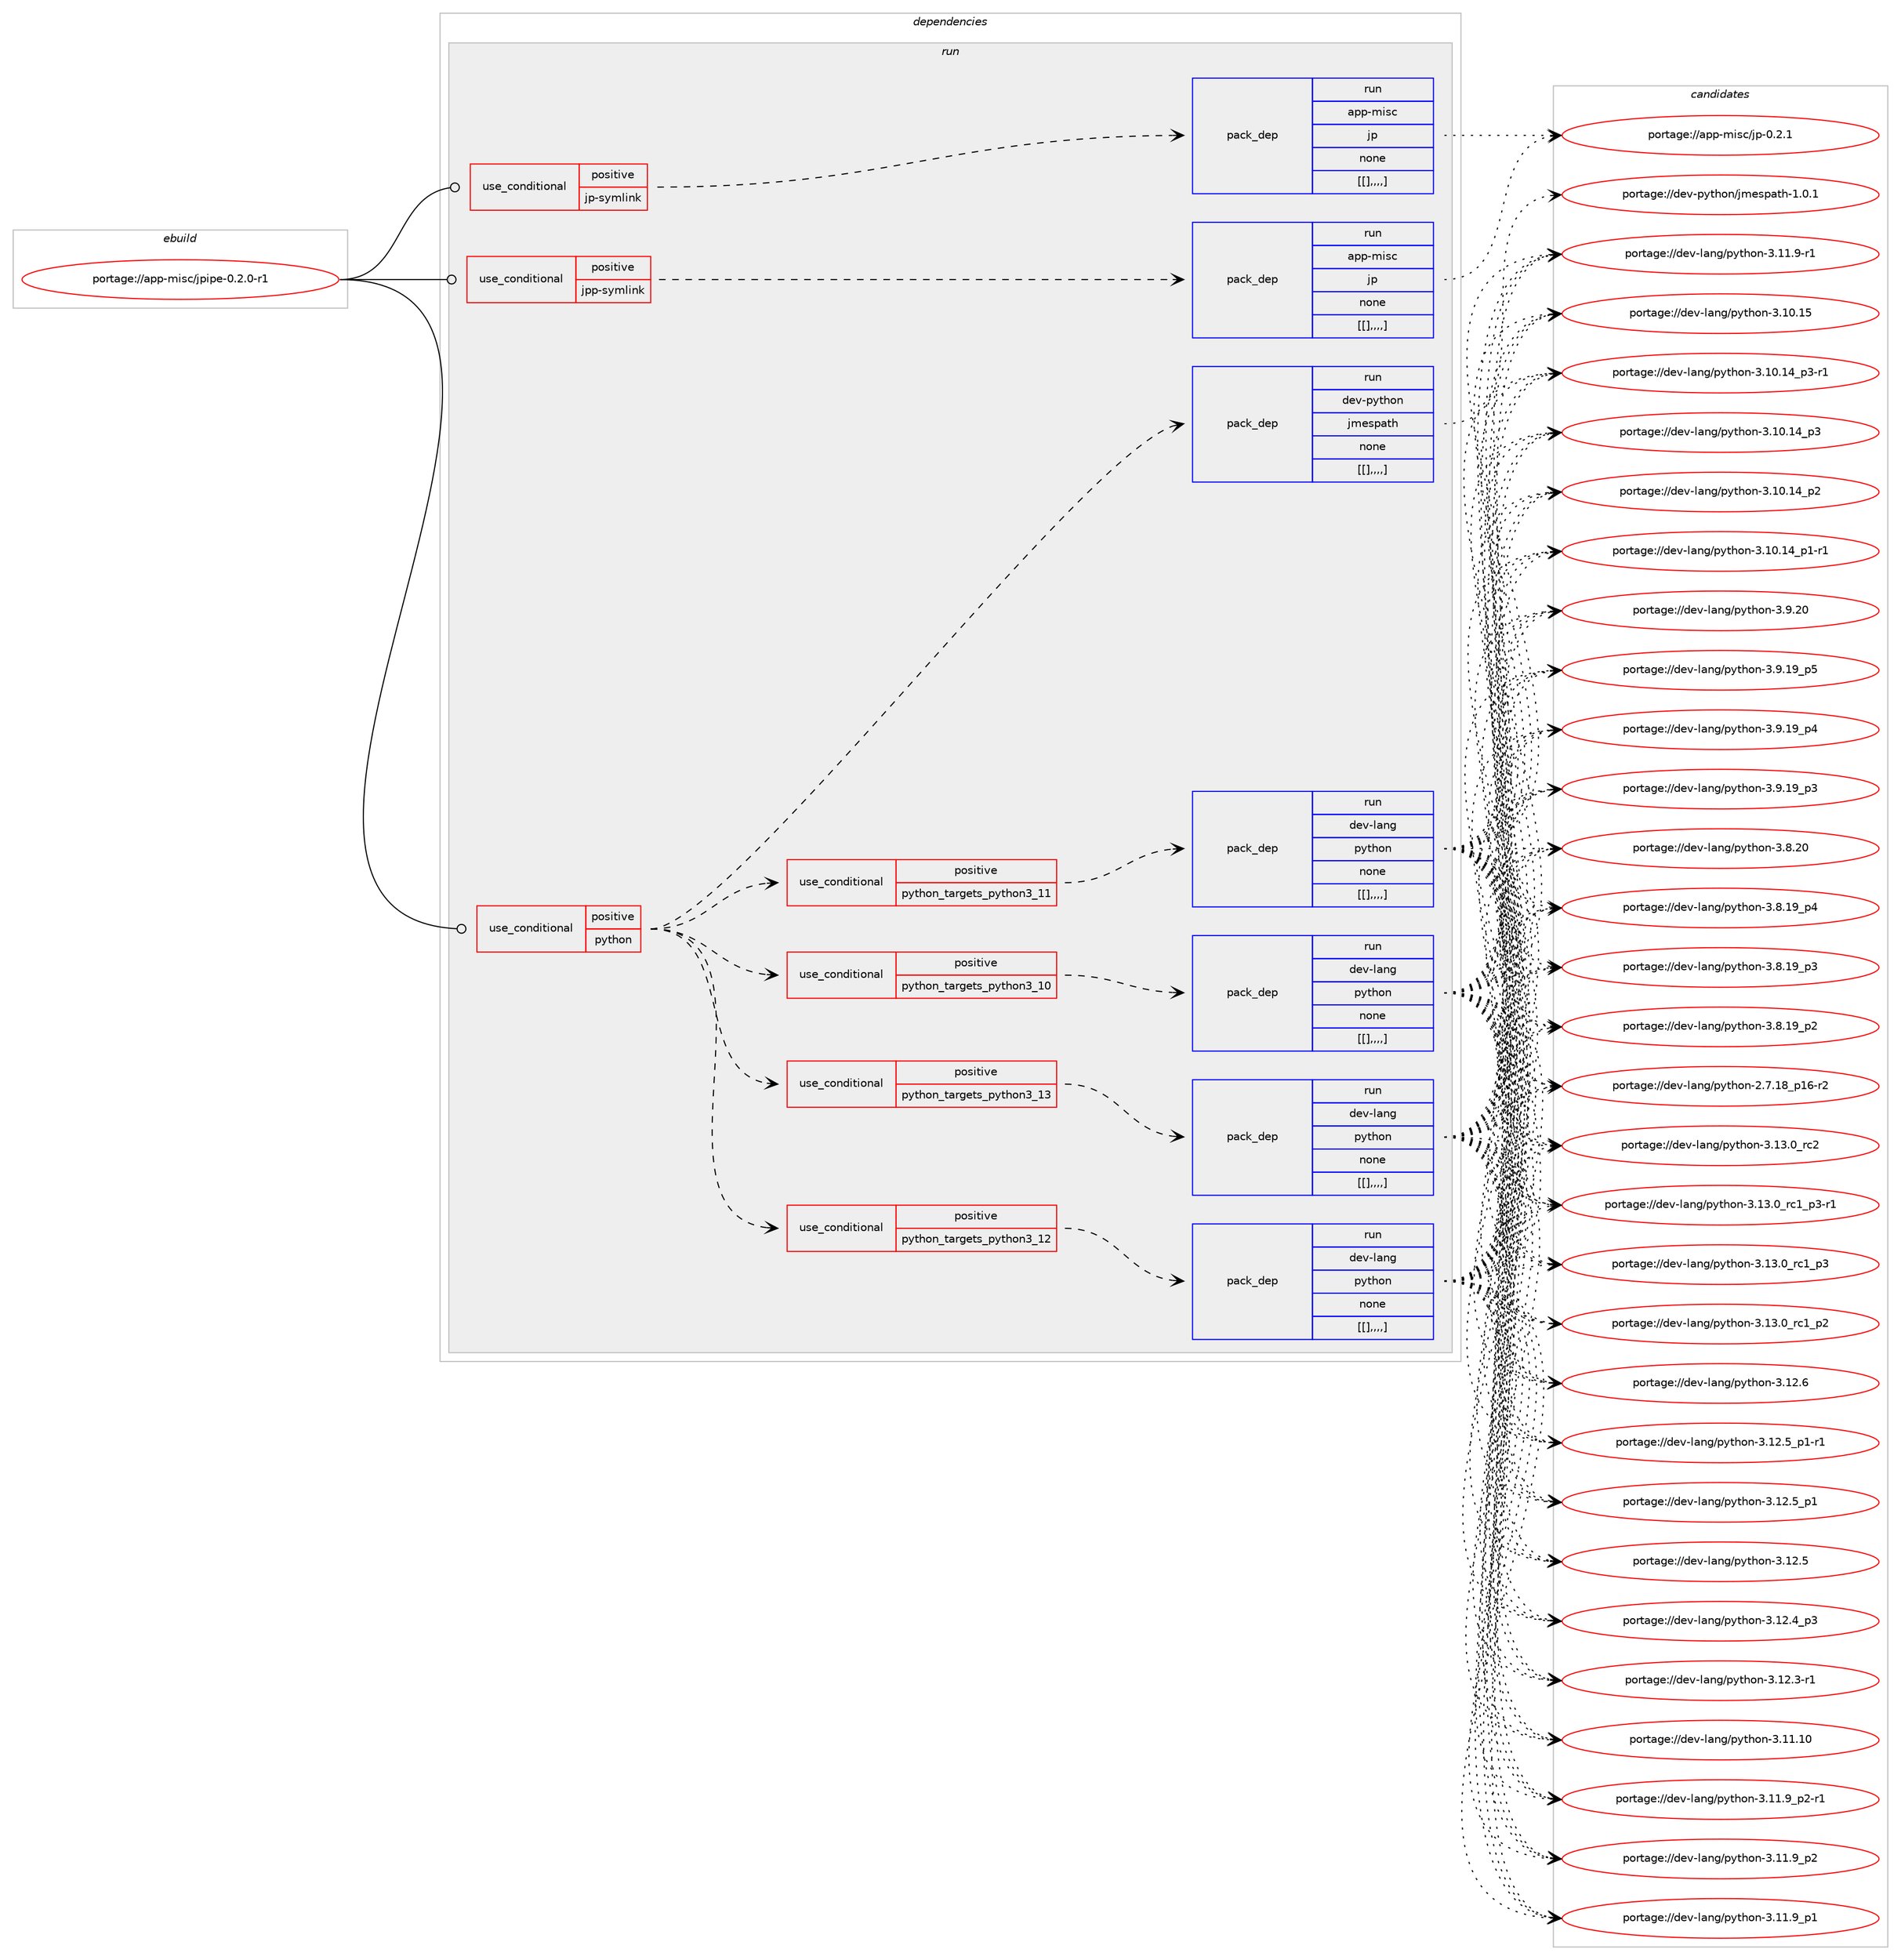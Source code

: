 digraph prolog {

# *************
# Graph options
# *************

newrank=true;
concentrate=true;
compound=true;
graph [rankdir=LR,fontname=Helvetica,fontsize=10,ranksep=1.5];#, ranksep=2.5, nodesep=0.2];
edge  [arrowhead=vee];
node  [fontname=Helvetica,fontsize=10];

# **********
# The ebuild
# **********

subgraph cluster_leftcol {
color=gray;
label=<<i>ebuild</i>>;
id [label="portage://app-misc/jpipe-0.2.0-r1", color=red, width=4, href="../app-misc/jpipe-0.2.0-r1.svg"];
}

# ****************
# The dependencies
# ****************

subgraph cluster_midcol {
color=gray;
label=<<i>dependencies</i>>;
subgraph cluster_compile {
fillcolor="#eeeeee";
style=filled;
label=<<i>compile</i>>;
}
subgraph cluster_compileandrun {
fillcolor="#eeeeee";
style=filled;
label=<<i>compile and run</i>>;
}
subgraph cluster_run {
fillcolor="#eeeeee";
style=filled;
label=<<i>run</i>>;
subgraph cond12261 {
dependency42172 [label=<<TABLE BORDER="0" CELLBORDER="1" CELLSPACING="0" CELLPADDING="4"><TR><TD ROWSPAN="3" CELLPADDING="10">use_conditional</TD></TR><TR><TD>positive</TD></TR><TR><TD>jp-symlink</TD></TR></TABLE>>, shape=none, color=red];
subgraph pack29515 {
dependency42173 [label=<<TABLE BORDER="0" CELLBORDER="1" CELLSPACING="0" CELLPADDING="4" WIDTH="220"><TR><TD ROWSPAN="6" CELLPADDING="30">pack_dep</TD></TR><TR><TD WIDTH="110">run</TD></TR><TR><TD>app-misc</TD></TR><TR><TD>jp</TD></TR><TR><TD>none</TD></TR><TR><TD>[[],,,,]</TD></TR></TABLE>>, shape=none, color=blue];
}
dependency42172:e -> dependency42173:w [weight=20,style="dashed",arrowhead="vee"];
}
id:e -> dependency42172:w [weight=20,style="solid",arrowhead="odot"];
subgraph cond12262 {
dependency42174 [label=<<TABLE BORDER="0" CELLBORDER="1" CELLSPACING="0" CELLPADDING="4"><TR><TD ROWSPAN="3" CELLPADDING="10">use_conditional</TD></TR><TR><TD>positive</TD></TR><TR><TD>jpp-symlink</TD></TR></TABLE>>, shape=none, color=red];
subgraph pack29516 {
dependency42175 [label=<<TABLE BORDER="0" CELLBORDER="1" CELLSPACING="0" CELLPADDING="4" WIDTH="220"><TR><TD ROWSPAN="6" CELLPADDING="30">pack_dep</TD></TR><TR><TD WIDTH="110">run</TD></TR><TR><TD>app-misc</TD></TR><TR><TD>jp</TD></TR><TR><TD>none</TD></TR><TR><TD>[[],,,,]</TD></TR></TABLE>>, shape=none, color=blue];
}
dependency42174:e -> dependency42175:w [weight=20,style="dashed",arrowhead="vee"];
}
id:e -> dependency42174:w [weight=20,style="solid",arrowhead="odot"];
subgraph cond12263 {
dependency42176 [label=<<TABLE BORDER="0" CELLBORDER="1" CELLSPACING="0" CELLPADDING="4"><TR><TD ROWSPAN="3" CELLPADDING="10">use_conditional</TD></TR><TR><TD>positive</TD></TR><TR><TD>python</TD></TR></TABLE>>, shape=none, color=red];
subgraph cond12264 {
dependency42177 [label=<<TABLE BORDER="0" CELLBORDER="1" CELLSPACING="0" CELLPADDING="4"><TR><TD ROWSPAN="3" CELLPADDING="10">use_conditional</TD></TR><TR><TD>positive</TD></TR><TR><TD>python_targets_python3_10</TD></TR></TABLE>>, shape=none, color=red];
subgraph pack29517 {
dependency42178 [label=<<TABLE BORDER="0" CELLBORDER="1" CELLSPACING="0" CELLPADDING="4" WIDTH="220"><TR><TD ROWSPAN="6" CELLPADDING="30">pack_dep</TD></TR><TR><TD WIDTH="110">run</TD></TR><TR><TD>dev-lang</TD></TR><TR><TD>python</TD></TR><TR><TD>none</TD></TR><TR><TD>[[],,,,]</TD></TR></TABLE>>, shape=none, color=blue];
}
dependency42177:e -> dependency42178:w [weight=20,style="dashed",arrowhead="vee"];
}
dependency42176:e -> dependency42177:w [weight=20,style="dashed",arrowhead="vee"];
subgraph cond12265 {
dependency42179 [label=<<TABLE BORDER="0" CELLBORDER="1" CELLSPACING="0" CELLPADDING="4"><TR><TD ROWSPAN="3" CELLPADDING="10">use_conditional</TD></TR><TR><TD>positive</TD></TR><TR><TD>python_targets_python3_11</TD></TR></TABLE>>, shape=none, color=red];
subgraph pack29518 {
dependency42180 [label=<<TABLE BORDER="0" CELLBORDER="1" CELLSPACING="0" CELLPADDING="4" WIDTH="220"><TR><TD ROWSPAN="6" CELLPADDING="30">pack_dep</TD></TR><TR><TD WIDTH="110">run</TD></TR><TR><TD>dev-lang</TD></TR><TR><TD>python</TD></TR><TR><TD>none</TD></TR><TR><TD>[[],,,,]</TD></TR></TABLE>>, shape=none, color=blue];
}
dependency42179:e -> dependency42180:w [weight=20,style="dashed",arrowhead="vee"];
}
dependency42176:e -> dependency42179:w [weight=20,style="dashed",arrowhead="vee"];
subgraph cond12266 {
dependency42181 [label=<<TABLE BORDER="0" CELLBORDER="1" CELLSPACING="0" CELLPADDING="4"><TR><TD ROWSPAN="3" CELLPADDING="10">use_conditional</TD></TR><TR><TD>positive</TD></TR><TR><TD>python_targets_python3_12</TD></TR></TABLE>>, shape=none, color=red];
subgraph pack29519 {
dependency42182 [label=<<TABLE BORDER="0" CELLBORDER="1" CELLSPACING="0" CELLPADDING="4" WIDTH="220"><TR><TD ROWSPAN="6" CELLPADDING="30">pack_dep</TD></TR><TR><TD WIDTH="110">run</TD></TR><TR><TD>dev-lang</TD></TR><TR><TD>python</TD></TR><TR><TD>none</TD></TR><TR><TD>[[],,,,]</TD></TR></TABLE>>, shape=none, color=blue];
}
dependency42181:e -> dependency42182:w [weight=20,style="dashed",arrowhead="vee"];
}
dependency42176:e -> dependency42181:w [weight=20,style="dashed",arrowhead="vee"];
subgraph cond12267 {
dependency42183 [label=<<TABLE BORDER="0" CELLBORDER="1" CELLSPACING="0" CELLPADDING="4"><TR><TD ROWSPAN="3" CELLPADDING="10">use_conditional</TD></TR><TR><TD>positive</TD></TR><TR><TD>python_targets_python3_13</TD></TR></TABLE>>, shape=none, color=red];
subgraph pack29520 {
dependency42184 [label=<<TABLE BORDER="0" CELLBORDER="1" CELLSPACING="0" CELLPADDING="4" WIDTH="220"><TR><TD ROWSPAN="6" CELLPADDING="30">pack_dep</TD></TR><TR><TD WIDTH="110">run</TD></TR><TR><TD>dev-lang</TD></TR><TR><TD>python</TD></TR><TR><TD>none</TD></TR><TR><TD>[[],,,,]</TD></TR></TABLE>>, shape=none, color=blue];
}
dependency42183:e -> dependency42184:w [weight=20,style="dashed",arrowhead="vee"];
}
dependency42176:e -> dependency42183:w [weight=20,style="dashed",arrowhead="vee"];
subgraph pack29521 {
dependency42185 [label=<<TABLE BORDER="0" CELLBORDER="1" CELLSPACING="0" CELLPADDING="4" WIDTH="220"><TR><TD ROWSPAN="6" CELLPADDING="30">pack_dep</TD></TR><TR><TD WIDTH="110">run</TD></TR><TR><TD>dev-python</TD></TR><TR><TD>jmespath</TD></TR><TR><TD>none</TD></TR><TR><TD>[[],,,,]</TD></TR></TABLE>>, shape=none, color=blue];
}
dependency42176:e -> dependency42185:w [weight=20,style="dashed",arrowhead="vee"];
}
id:e -> dependency42176:w [weight=20,style="solid",arrowhead="odot"];
}
}

# **************
# The candidates
# **************

subgraph cluster_choices {
rank=same;
color=gray;
label=<<i>candidates</i>>;

subgraph choice29515 {
color=black;
nodesep=1;
choice97112112451091051159947106112454846504649 [label="portage://app-misc/jp-0.2.1", color=red, width=4,href="../app-misc/jp-0.2.1.svg"];
dependency42173:e -> choice97112112451091051159947106112454846504649:w [style=dotted,weight="100"];
}
subgraph choice29516 {
color=black;
nodesep=1;
choice97112112451091051159947106112454846504649 [label="portage://app-misc/jp-0.2.1", color=red, width=4,href="../app-misc/jp-0.2.1.svg"];
dependency42175:e -> choice97112112451091051159947106112454846504649:w [style=dotted,weight="100"];
}
subgraph choice29517 {
color=black;
nodesep=1;
choice10010111845108971101034711212111610411111045514649514648951149950 [label="portage://dev-lang/python-3.13.0_rc2", color=red, width=4,href="../dev-lang/python-3.13.0_rc2.svg"];
choice1001011184510897110103471121211161041111104551464951464895114994995112514511449 [label="portage://dev-lang/python-3.13.0_rc1_p3-r1", color=red, width=4,href="../dev-lang/python-3.13.0_rc1_p3-r1.svg"];
choice100101118451089711010347112121116104111110455146495146489511499499511251 [label="portage://dev-lang/python-3.13.0_rc1_p3", color=red, width=4,href="../dev-lang/python-3.13.0_rc1_p3.svg"];
choice100101118451089711010347112121116104111110455146495146489511499499511250 [label="portage://dev-lang/python-3.13.0_rc1_p2", color=red, width=4,href="../dev-lang/python-3.13.0_rc1_p2.svg"];
choice10010111845108971101034711212111610411111045514649504654 [label="portage://dev-lang/python-3.12.6", color=red, width=4,href="../dev-lang/python-3.12.6.svg"];
choice1001011184510897110103471121211161041111104551464950465395112494511449 [label="portage://dev-lang/python-3.12.5_p1-r1", color=red, width=4,href="../dev-lang/python-3.12.5_p1-r1.svg"];
choice100101118451089711010347112121116104111110455146495046539511249 [label="portage://dev-lang/python-3.12.5_p1", color=red, width=4,href="../dev-lang/python-3.12.5_p1.svg"];
choice10010111845108971101034711212111610411111045514649504653 [label="portage://dev-lang/python-3.12.5", color=red, width=4,href="../dev-lang/python-3.12.5.svg"];
choice100101118451089711010347112121116104111110455146495046529511251 [label="portage://dev-lang/python-3.12.4_p3", color=red, width=4,href="../dev-lang/python-3.12.4_p3.svg"];
choice100101118451089711010347112121116104111110455146495046514511449 [label="portage://dev-lang/python-3.12.3-r1", color=red, width=4,href="../dev-lang/python-3.12.3-r1.svg"];
choice1001011184510897110103471121211161041111104551464949464948 [label="portage://dev-lang/python-3.11.10", color=red, width=4,href="../dev-lang/python-3.11.10.svg"];
choice1001011184510897110103471121211161041111104551464949465795112504511449 [label="portage://dev-lang/python-3.11.9_p2-r1", color=red, width=4,href="../dev-lang/python-3.11.9_p2-r1.svg"];
choice100101118451089711010347112121116104111110455146494946579511250 [label="portage://dev-lang/python-3.11.9_p2", color=red, width=4,href="../dev-lang/python-3.11.9_p2.svg"];
choice100101118451089711010347112121116104111110455146494946579511249 [label="portage://dev-lang/python-3.11.9_p1", color=red, width=4,href="../dev-lang/python-3.11.9_p1.svg"];
choice100101118451089711010347112121116104111110455146494946574511449 [label="portage://dev-lang/python-3.11.9-r1", color=red, width=4,href="../dev-lang/python-3.11.9-r1.svg"];
choice1001011184510897110103471121211161041111104551464948464953 [label="portage://dev-lang/python-3.10.15", color=red, width=4,href="../dev-lang/python-3.10.15.svg"];
choice100101118451089711010347112121116104111110455146494846495295112514511449 [label="portage://dev-lang/python-3.10.14_p3-r1", color=red, width=4,href="../dev-lang/python-3.10.14_p3-r1.svg"];
choice10010111845108971101034711212111610411111045514649484649529511251 [label="portage://dev-lang/python-3.10.14_p3", color=red, width=4,href="../dev-lang/python-3.10.14_p3.svg"];
choice10010111845108971101034711212111610411111045514649484649529511250 [label="portage://dev-lang/python-3.10.14_p2", color=red, width=4,href="../dev-lang/python-3.10.14_p2.svg"];
choice100101118451089711010347112121116104111110455146494846495295112494511449 [label="portage://dev-lang/python-3.10.14_p1-r1", color=red, width=4,href="../dev-lang/python-3.10.14_p1-r1.svg"];
choice10010111845108971101034711212111610411111045514657465048 [label="portage://dev-lang/python-3.9.20", color=red, width=4,href="../dev-lang/python-3.9.20.svg"];
choice100101118451089711010347112121116104111110455146574649579511253 [label="portage://dev-lang/python-3.9.19_p5", color=red, width=4,href="../dev-lang/python-3.9.19_p5.svg"];
choice100101118451089711010347112121116104111110455146574649579511252 [label="portage://dev-lang/python-3.9.19_p4", color=red, width=4,href="../dev-lang/python-3.9.19_p4.svg"];
choice100101118451089711010347112121116104111110455146574649579511251 [label="portage://dev-lang/python-3.9.19_p3", color=red, width=4,href="../dev-lang/python-3.9.19_p3.svg"];
choice10010111845108971101034711212111610411111045514656465048 [label="portage://dev-lang/python-3.8.20", color=red, width=4,href="../dev-lang/python-3.8.20.svg"];
choice100101118451089711010347112121116104111110455146564649579511252 [label="portage://dev-lang/python-3.8.19_p4", color=red, width=4,href="../dev-lang/python-3.8.19_p4.svg"];
choice100101118451089711010347112121116104111110455146564649579511251 [label="portage://dev-lang/python-3.8.19_p3", color=red, width=4,href="../dev-lang/python-3.8.19_p3.svg"];
choice100101118451089711010347112121116104111110455146564649579511250 [label="portage://dev-lang/python-3.8.19_p2", color=red, width=4,href="../dev-lang/python-3.8.19_p2.svg"];
choice100101118451089711010347112121116104111110455046554649569511249544511450 [label="portage://dev-lang/python-2.7.18_p16-r2", color=red, width=4,href="../dev-lang/python-2.7.18_p16-r2.svg"];
dependency42178:e -> choice10010111845108971101034711212111610411111045514649514648951149950:w [style=dotted,weight="100"];
dependency42178:e -> choice1001011184510897110103471121211161041111104551464951464895114994995112514511449:w [style=dotted,weight="100"];
dependency42178:e -> choice100101118451089711010347112121116104111110455146495146489511499499511251:w [style=dotted,weight="100"];
dependency42178:e -> choice100101118451089711010347112121116104111110455146495146489511499499511250:w [style=dotted,weight="100"];
dependency42178:e -> choice10010111845108971101034711212111610411111045514649504654:w [style=dotted,weight="100"];
dependency42178:e -> choice1001011184510897110103471121211161041111104551464950465395112494511449:w [style=dotted,weight="100"];
dependency42178:e -> choice100101118451089711010347112121116104111110455146495046539511249:w [style=dotted,weight="100"];
dependency42178:e -> choice10010111845108971101034711212111610411111045514649504653:w [style=dotted,weight="100"];
dependency42178:e -> choice100101118451089711010347112121116104111110455146495046529511251:w [style=dotted,weight="100"];
dependency42178:e -> choice100101118451089711010347112121116104111110455146495046514511449:w [style=dotted,weight="100"];
dependency42178:e -> choice1001011184510897110103471121211161041111104551464949464948:w [style=dotted,weight="100"];
dependency42178:e -> choice1001011184510897110103471121211161041111104551464949465795112504511449:w [style=dotted,weight="100"];
dependency42178:e -> choice100101118451089711010347112121116104111110455146494946579511250:w [style=dotted,weight="100"];
dependency42178:e -> choice100101118451089711010347112121116104111110455146494946579511249:w [style=dotted,weight="100"];
dependency42178:e -> choice100101118451089711010347112121116104111110455146494946574511449:w [style=dotted,weight="100"];
dependency42178:e -> choice1001011184510897110103471121211161041111104551464948464953:w [style=dotted,weight="100"];
dependency42178:e -> choice100101118451089711010347112121116104111110455146494846495295112514511449:w [style=dotted,weight="100"];
dependency42178:e -> choice10010111845108971101034711212111610411111045514649484649529511251:w [style=dotted,weight="100"];
dependency42178:e -> choice10010111845108971101034711212111610411111045514649484649529511250:w [style=dotted,weight="100"];
dependency42178:e -> choice100101118451089711010347112121116104111110455146494846495295112494511449:w [style=dotted,weight="100"];
dependency42178:e -> choice10010111845108971101034711212111610411111045514657465048:w [style=dotted,weight="100"];
dependency42178:e -> choice100101118451089711010347112121116104111110455146574649579511253:w [style=dotted,weight="100"];
dependency42178:e -> choice100101118451089711010347112121116104111110455146574649579511252:w [style=dotted,weight="100"];
dependency42178:e -> choice100101118451089711010347112121116104111110455146574649579511251:w [style=dotted,weight="100"];
dependency42178:e -> choice10010111845108971101034711212111610411111045514656465048:w [style=dotted,weight="100"];
dependency42178:e -> choice100101118451089711010347112121116104111110455146564649579511252:w [style=dotted,weight="100"];
dependency42178:e -> choice100101118451089711010347112121116104111110455146564649579511251:w [style=dotted,weight="100"];
dependency42178:e -> choice100101118451089711010347112121116104111110455146564649579511250:w [style=dotted,weight="100"];
dependency42178:e -> choice100101118451089711010347112121116104111110455046554649569511249544511450:w [style=dotted,weight="100"];
}
subgraph choice29518 {
color=black;
nodesep=1;
choice10010111845108971101034711212111610411111045514649514648951149950 [label="portage://dev-lang/python-3.13.0_rc2", color=red, width=4,href="../dev-lang/python-3.13.0_rc2.svg"];
choice1001011184510897110103471121211161041111104551464951464895114994995112514511449 [label="portage://dev-lang/python-3.13.0_rc1_p3-r1", color=red, width=4,href="../dev-lang/python-3.13.0_rc1_p3-r1.svg"];
choice100101118451089711010347112121116104111110455146495146489511499499511251 [label="portage://dev-lang/python-3.13.0_rc1_p3", color=red, width=4,href="../dev-lang/python-3.13.0_rc1_p3.svg"];
choice100101118451089711010347112121116104111110455146495146489511499499511250 [label="portage://dev-lang/python-3.13.0_rc1_p2", color=red, width=4,href="../dev-lang/python-3.13.0_rc1_p2.svg"];
choice10010111845108971101034711212111610411111045514649504654 [label="portage://dev-lang/python-3.12.6", color=red, width=4,href="../dev-lang/python-3.12.6.svg"];
choice1001011184510897110103471121211161041111104551464950465395112494511449 [label="portage://dev-lang/python-3.12.5_p1-r1", color=red, width=4,href="../dev-lang/python-3.12.5_p1-r1.svg"];
choice100101118451089711010347112121116104111110455146495046539511249 [label="portage://dev-lang/python-3.12.5_p1", color=red, width=4,href="../dev-lang/python-3.12.5_p1.svg"];
choice10010111845108971101034711212111610411111045514649504653 [label="portage://dev-lang/python-3.12.5", color=red, width=4,href="../dev-lang/python-3.12.5.svg"];
choice100101118451089711010347112121116104111110455146495046529511251 [label="portage://dev-lang/python-3.12.4_p3", color=red, width=4,href="../dev-lang/python-3.12.4_p3.svg"];
choice100101118451089711010347112121116104111110455146495046514511449 [label="portage://dev-lang/python-3.12.3-r1", color=red, width=4,href="../dev-lang/python-3.12.3-r1.svg"];
choice1001011184510897110103471121211161041111104551464949464948 [label="portage://dev-lang/python-3.11.10", color=red, width=4,href="../dev-lang/python-3.11.10.svg"];
choice1001011184510897110103471121211161041111104551464949465795112504511449 [label="portage://dev-lang/python-3.11.9_p2-r1", color=red, width=4,href="../dev-lang/python-3.11.9_p2-r1.svg"];
choice100101118451089711010347112121116104111110455146494946579511250 [label="portage://dev-lang/python-3.11.9_p2", color=red, width=4,href="../dev-lang/python-3.11.9_p2.svg"];
choice100101118451089711010347112121116104111110455146494946579511249 [label="portage://dev-lang/python-3.11.9_p1", color=red, width=4,href="../dev-lang/python-3.11.9_p1.svg"];
choice100101118451089711010347112121116104111110455146494946574511449 [label="portage://dev-lang/python-3.11.9-r1", color=red, width=4,href="../dev-lang/python-3.11.9-r1.svg"];
choice1001011184510897110103471121211161041111104551464948464953 [label="portage://dev-lang/python-3.10.15", color=red, width=4,href="../dev-lang/python-3.10.15.svg"];
choice100101118451089711010347112121116104111110455146494846495295112514511449 [label="portage://dev-lang/python-3.10.14_p3-r1", color=red, width=4,href="../dev-lang/python-3.10.14_p3-r1.svg"];
choice10010111845108971101034711212111610411111045514649484649529511251 [label="portage://dev-lang/python-3.10.14_p3", color=red, width=4,href="../dev-lang/python-3.10.14_p3.svg"];
choice10010111845108971101034711212111610411111045514649484649529511250 [label="portage://dev-lang/python-3.10.14_p2", color=red, width=4,href="../dev-lang/python-3.10.14_p2.svg"];
choice100101118451089711010347112121116104111110455146494846495295112494511449 [label="portage://dev-lang/python-3.10.14_p1-r1", color=red, width=4,href="../dev-lang/python-3.10.14_p1-r1.svg"];
choice10010111845108971101034711212111610411111045514657465048 [label="portage://dev-lang/python-3.9.20", color=red, width=4,href="../dev-lang/python-3.9.20.svg"];
choice100101118451089711010347112121116104111110455146574649579511253 [label="portage://dev-lang/python-3.9.19_p5", color=red, width=4,href="../dev-lang/python-3.9.19_p5.svg"];
choice100101118451089711010347112121116104111110455146574649579511252 [label="portage://dev-lang/python-3.9.19_p4", color=red, width=4,href="../dev-lang/python-3.9.19_p4.svg"];
choice100101118451089711010347112121116104111110455146574649579511251 [label="portage://dev-lang/python-3.9.19_p3", color=red, width=4,href="../dev-lang/python-3.9.19_p3.svg"];
choice10010111845108971101034711212111610411111045514656465048 [label="portage://dev-lang/python-3.8.20", color=red, width=4,href="../dev-lang/python-3.8.20.svg"];
choice100101118451089711010347112121116104111110455146564649579511252 [label="portage://dev-lang/python-3.8.19_p4", color=red, width=4,href="../dev-lang/python-3.8.19_p4.svg"];
choice100101118451089711010347112121116104111110455146564649579511251 [label="portage://dev-lang/python-3.8.19_p3", color=red, width=4,href="../dev-lang/python-3.8.19_p3.svg"];
choice100101118451089711010347112121116104111110455146564649579511250 [label="portage://dev-lang/python-3.8.19_p2", color=red, width=4,href="../dev-lang/python-3.8.19_p2.svg"];
choice100101118451089711010347112121116104111110455046554649569511249544511450 [label="portage://dev-lang/python-2.7.18_p16-r2", color=red, width=4,href="../dev-lang/python-2.7.18_p16-r2.svg"];
dependency42180:e -> choice10010111845108971101034711212111610411111045514649514648951149950:w [style=dotted,weight="100"];
dependency42180:e -> choice1001011184510897110103471121211161041111104551464951464895114994995112514511449:w [style=dotted,weight="100"];
dependency42180:e -> choice100101118451089711010347112121116104111110455146495146489511499499511251:w [style=dotted,weight="100"];
dependency42180:e -> choice100101118451089711010347112121116104111110455146495146489511499499511250:w [style=dotted,weight="100"];
dependency42180:e -> choice10010111845108971101034711212111610411111045514649504654:w [style=dotted,weight="100"];
dependency42180:e -> choice1001011184510897110103471121211161041111104551464950465395112494511449:w [style=dotted,weight="100"];
dependency42180:e -> choice100101118451089711010347112121116104111110455146495046539511249:w [style=dotted,weight="100"];
dependency42180:e -> choice10010111845108971101034711212111610411111045514649504653:w [style=dotted,weight="100"];
dependency42180:e -> choice100101118451089711010347112121116104111110455146495046529511251:w [style=dotted,weight="100"];
dependency42180:e -> choice100101118451089711010347112121116104111110455146495046514511449:w [style=dotted,weight="100"];
dependency42180:e -> choice1001011184510897110103471121211161041111104551464949464948:w [style=dotted,weight="100"];
dependency42180:e -> choice1001011184510897110103471121211161041111104551464949465795112504511449:w [style=dotted,weight="100"];
dependency42180:e -> choice100101118451089711010347112121116104111110455146494946579511250:w [style=dotted,weight="100"];
dependency42180:e -> choice100101118451089711010347112121116104111110455146494946579511249:w [style=dotted,weight="100"];
dependency42180:e -> choice100101118451089711010347112121116104111110455146494946574511449:w [style=dotted,weight="100"];
dependency42180:e -> choice1001011184510897110103471121211161041111104551464948464953:w [style=dotted,weight="100"];
dependency42180:e -> choice100101118451089711010347112121116104111110455146494846495295112514511449:w [style=dotted,weight="100"];
dependency42180:e -> choice10010111845108971101034711212111610411111045514649484649529511251:w [style=dotted,weight="100"];
dependency42180:e -> choice10010111845108971101034711212111610411111045514649484649529511250:w [style=dotted,weight="100"];
dependency42180:e -> choice100101118451089711010347112121116104111110455146494846495295112494511449:w [style=dotted,weight="100"];
dependency42180:e -> choice10010111845108971101034711212111610411111045514657465048:w [style=dotted,weight="100"];
dependency42180:e -> choice100101118451089711010347112121116104111110455146574649579511253:w [style=dotted,weight="100"];
dependency42180:e -> choice100101118451089711010347112121116104111110455146574649579511252:w [style=dotted,weight="100"];
dependency42180:e -> choice100101118451089711010347112121116104111110455146574649579511251:w [style=dotted,weight="100"];
dependency42180:e -> choice10010111845108971101034711212111610411111045514656465048:w [style=dotted,weight="100"];
dependency42180:e -> choice100101118451089711010347112121116104111110455146564649579511252:w [style=dotted,weight="100"];
dependency42180:e -> choice100101118451089711010347112121116104111110455146564649579511251:w [style=dotted,weight="100"];
dependency42180:e -> choice100101118451089711010347112121116104111110455146564649579511250:w [style=dotted,weight="100"];
dependency42180:e -> choice100101118451089711010347112121116104111110455046554649569511249544511450:w [style=dotted,weight="100"];
}
subgraph choice29519 {
color=black;
nodesep=1;
choice10010111845108971101034711212111610411111045514649514648951149950 [label="portage://dev-lang/python-3.13.0_rc2", color=red, width=4,href="../dev-lang/python-3.13.0_rc2.svg"];
choice1001011184510897110103471121211161041111104551464951464895114994995112514511449 [label="portage://dev-lang/python-3.13.0_rc1_p3-r1", color=red, width=4,href="../dev-lang/python-3.13.0_rc1_p3-r1.svg"];
choice100101118451089711010347112121116104111110455146495146489511499499511251 [label="portage://dev-lang/python-3.13.0_rc1_p3", color=red, width=4,href="../dev-lang/python-3.13.0_rc1_p3.svg"];
choice100101118451089711010347112121116104111110455146495146489511499499511250 [label="portage://dev-lang/python-3.13.0_rc1_p2", color=red, width=4,href="../dev-lang/python-3.13.0_rc1_p2.svg"];
choice10010111845108971101034711212111610411111045514649504654 [label="portage://dev-lang/python-3.12.6", color=red, width=4,href="../dev-lang/python-3.12.6.svg"];
choice1001011184510897110103471121211161041111104551464950465395112494511449 [label="portage://dev-lang/python-3.12.5_p1-r1", color=red, width=4,href="../dev-lang/python-3.12.5_p1-r1.svg"];
choice100101118451089711010347112121116104111110455146495046539511249 [label="portage://dev-lang/python-3.12.5_p1", color=red, width=4,href="../dev-lang/python-3.12.5_p1.svg"];
choice10010111845108971101034711212111610411111045514649504653 [label="portage://dev-lang/python-3.12.5", color=red, width=4,href="../dev-lang/python-3.12.5.svg"];
choice100101118451089711010347112121116104111110455146495046529511251 [label="portage://dev-lang/python-3.12.4_p3", color=red, width=4,href="../dev-lang/python-3.12.4_p3.svg"];
choice100101118451089711010347112121116104111110455146495046514511449 [label="portage://dev-lang/python-3.12.3-r1", color=red, width=4,href="../dev-lang/python-3.12.3-r1.svg"];
choice1001011184510897110103471121211161041111104551464949464948 [label="portage://dev-lang/python-3.11.10", color=red, width=4,href="../dev-lang/python-3.11.10.svg"];
choice1001011184510897110103471121211161041111104551464949465795112504511449 [label="portage://dev-lang/python-3.11.9_p2-r1", color=red, width=4,href="../dev-lang/python-3.11.9_p2-r1.svg"];
choice100101118451089711010347112121116104111110455146494946579511250 [label="portage://dev-lang/python-3.11.9_p2", color=red, width=4,href="../dev-lang/python-3.11.9_p2.svg"];
choice100101118451089711010347112121116104111110455146494946579511249 [label="portage://dev-lang/python-3.11.9_p1", color=red, width=4,href="../dev-lang/python-3.11.9_p1.svg"];
choice100101118451089711010347112121116104111110455146494946574511449 [label="portage://dev-lang/python-3.11.9-r1", color=red, width=4,href="../dev-lang/python-3.11.9-r1.svg"];
choice1001011184510897110103471121211161041111104551464948464953 [label="portage://dev-lang/python-3.10.15", color=red, width=4,href="../dev-lang/python-3.10.15.svg"];
choice100101118451089711010347112121116104111110455146494846495295112514511449 [label="portage://dev-lang/python-3.10.14_p3-r1", color=red, width=4,href="../dev-lang/python-3.10.14_p3-r1.svg"];
choice10010111845108971101034711212111610411111045514649484649529511251 [label="portage://dev-lang/python-3.10.14_p3", color=red, width=4,href="../dev-lang/python-3.10.14_p3.svg"];
choice10010111845108971101034711212111610411111045514649484649529511250 [label="portage://dev-lang/python-3.10.14_p2", color=red, width=4,href="../dev-lang/python-3.10.14_p2.svg"];
choice100101118451089711010347112121116104111110455146494846495295112494511449 [label="portage://dev-lang/python-3.10.14_p1-r1", color=red, width=4,href="../dev-lang/python-3.10.14_p1-r1.svg"];
choice10010111845108971101034711212111610411111045514657465048 [label="portage://dev-lang/python-3.9.20", color=red, width=4,href="../dev-lang/python-3.9.20.svg"];
choice100101118451089711010347112121116104111110455146574649579511253 [label="portage://dev-lang/python-3.9.19_p5", color=red, width=4,href="../dev-lang/python-3.9.19_p5.svg"];
choice100101118451089711010347112121116104111110455146574649579511252 [label="portage://dev-lang/python-3.9.19_p4", color=red, width=4,href="../dev-lang/python-3.9.19_p4.svg"];
choice100101118451089711010347112121116104111110455146574649579511251 [label="portage://dev-lang/python-3.9.19_p3", color=red, width=4,href="../dev-lang/python-3.9.19_p3.svg"];
choice10010111845108971101034711212111610411111045514656465048 [label="portage://dev-lang/python-3.8.20", color=red, width=4,href="../dev-lang/python-3.8.20.svg"];
choice100101118451089711010347112121116104111110455146564649579511252 [label="portage://dev-lang/python-3.8.19_p4", color=red, width=4,href="../dev-lang/python-3.8.19_p4.svg"];
choice100101118451089711010347112121116104111110455146564649579511251 [label="portage://dev-lang/python-3.8.19_p3", color=red, width=4,href="../dev-lang/python-3.8.19_p3.svg"];
choice100101118451089711010347112121116104111110455146564649579511250 [label="portage://dev-lang/python-3.8.19_p2", color=red, width=4,href="../dev-lang/python-3.8.19_p2.svg"];
choice100101118451089711010347112121116104111110455046554649569511249544511450 [label="portage://dev-lang/python-2.7.18_p16-r2", color=red, width=4,href="../dev-lang/python-2.7.18_p16-r2.svg"];
dependency42182:e -> choice10010111845108971101034711212111610411111045514649514648951149950:w [style=dotted,weight="100"];
dependency42182:e -> choice1001011184510897110103471121211161041111104551464951464895114994995112514511449:w [style=dotted,weight="100"];
dependency42182:e -> choice100101118451089711010347112121116104111110455146495146489511499499511251:w [style=dotted,weight="100"];
dependency42182:e -> choice100101118451089711010347112121116104111110455146495146489511499499511250:w [style=dotted,weight="100"];
dependency42182:e -> choice10010111845108971101034711212111610411111045514649504654:w [style=dotted,weight="100"];
dependency42182:e -> choice1001011184510897110103471121211161041111104551464950465395112494511449:w [style=dotted,weight="100"];
dependency42182:e -> choice100101118451089711010347112121116104111110455146495046539511249:w [style=dotted,weight="100"];
dependency42182:e -> choice10010111845108971101034711212111610411111045514649504653:w [style=dotted,weight="100"];
dependency42182:e -> choice100101118451089711010347112121116104111110455146495046529511251:w [style=dotted,weight="100"];
dependency42182:e -> choice100101118451089711010347112121116104111110455146495046514511449:w [style=dotted,weight="100"];
dependency42182:e -> choice1001011184510897110103471121211161041111104551464949464948:w [style=dotted,weight="100"];
dependency42182:e -> choice1001011184510897110103471121211161041111104551464949465795112504511449:w [style=dotted,weight="100"];
dependency42182:e -> choice100101118451089711010347112121116104111110455146494946579511250:w [style=dotted,weight="100"];
dependency42182:e -> choice100101118451089711010347112121116104111110455146494946579511249:w [style=dotted,weight="100"];
dependency42182:e -> choice100101118451089711010347112121116104111110455146494946574511449:w [style=dotted,weight="100"];
dependency42182:e -> choice1001011184510897110103471121211161041111104551464948464953:w [style=dotted,weight="100"];
dependency42182:e -> choice100101118451089711010347112121116104111110455146494846495295112514511449:w [style=dotted,weight="100"];
dependency42182:e -> choice10010111845108971101034711212111610411111045514649484649529511251:w [style=dotted,weight="100"];
dependency42182:e -> choice10010111845108971101034711212111610411111045514649484649529511250:w [style=dotted,weight="100"];
dependency42182:e -> choice100101118451089711010347112121116104111110455146494846495295112494511449:w [style=dotted,weight="100"];
dependency42182:e -> choice10010111845108971101034711212111610411111045514657465048:w [style=dotted,weight="100"];
dependency42182:e -> choice100101118451089711010347112121116104111110455146574649579511253:w [style=dotted,weight="100"];
dependency42182:e -> choice100101118451089711010347112121116104111110455146574649579511252:w [style=dotted,weight="100"];
dependency42182:e -> choice100101118451089711010347112121116104111110455146574649579511251:w [style=dotted,weight="100"];
dependency42182:e -> choice10010111845108971101034711212111610411111045514656465048:w [style=dotted,weight="100"];
dependency42182:e -> choice100101118451089711010347112121116104111110455146564649579511252:w [style=dotted,weight="100"];
dependency42182:e -> choice100101118451089711010347112121116104111110455146564649579511251:w [style=dotted,weight="100"];
dependency42182:e -> choice100101118451089711010347112121116104111110455146564649579511250:w [style=dotted,weight="100"];
dependency42182:e -> choice100101118451089711010347112121116104111110455046554649569511249544511450:w [style=dotted,weight="100"];
}
subgraph choice29520 {
color=black;
nodesep=1;
choice10010111845108971101034711212111610411111045514649514648951149950 [label="portage://dev-lang/python-3.13.0_rc2", color=red, width=4,href="../dev-lang/python-3.13.0_rc2.svg"];
choice1001011184510897110103471121211161041111104551464951464895114994995112514511449 [label="portage://dev-lang/python-3.13.0_rc1_p3-r1", color=red, width=4,href="../dev-lang/python-3.13.0_rc1_p3-r1.svg"];
choice100101118451089711010347112121116104111110455146495146489511499499511251 [label="portage://dev-lang/python-3.13.0_rc1_p3", color=red, width=4,href="../dev-lang/python-3.13.0_rc1_p3.svg"];
choice100101118451089711010347112121116104111110455146495146489511499499511250 [label="portage://dev-lang/python-3.13.0_rc1_p2", color=red, width=4,href="../dev-lang/python-3.13.0_rc1_p2.svg"];
choice10010111845108971101034711212111610411111045514649504654 [label="portage://dev-lang/python-3.12.6", color=red, width=4,href="../dev-lang/python-3.12.6.svg"];
choice1001011184510897110103471121211161041111104551464950465395112494511449 [label="portage://dev-lang/python-3.12.5_p1-r1", color=red, width=4,href="../dev-lang/python-3.12.5_p1-r1.svg"];
choice100101118451089711010347112121116104111110455146495046539511249 [label="portage://dev-lang/python-3.12.5_p1", color=red, width=4,href="../dev-lang/python-3.12.5_p1.svg"];
choice10010111845108971101034711212111610411111045514649504653 [label="portage://dev-lang/python-3.12.5", color=red, width=4,href="../dev-lang/python-3.12.5.svg"];
choice100101118451089711010347112121116104111110455146495046529511251 [label="portage://dev-lang/python-3.12.4_p3", color=red, width=4,href="../dev-lang/python-3.12.4_p3.svg"];
choice100101118451089711010347112121116104111110455146495046514511449 [label="portage://dev-lang/python-3.12.3-r1", color=red, width=4,href="../dev-lang/python-3.12.3-r1.svg"];
choice1001011184510897110103471121211161041111104551464949464948 [label="portage://dev-lang/python-3.11.10", color=red, width=4,href="../dev-lang/python-3.11.10.svg"];
choice1001011184510897110103471121211161041111104551464949465795112504511449 [label="portage://dev-lang/python-3.11.9_p2-r1", color=red, width=4,href="../dev-lang/python-3.11.9_p2-r1.svg"];
choice100101118451089711010347112121116104111110455146494946579511250 [label="portage://dev-lang/python-3.11.9_p2", color=red, width=4,href="../dev-lang/python-3.11.9_p2.svg"];
choice100101118451089711010347112121116104111110455146494946579511249 [label="portage://dev-lang/python-3.11.9_p1", color=red, width=4,href="../dev-lang/python-3.11.9_p1.svg"];
choice100101118451089711010347112121116104111110455146494946574511449 [label="portage://dev-lang/python-3.11.9-r1", color=red, width=4,href="../dev-lang/python-3.11.9-r1.svg"];
choice1001011184510897110103471121211161041111104551464948464953 [label="portage://dev-lang/python-3.10.15", color=red, width=4,href="../dev-lang/python-3.10.15.svg"];
choice100101118451089711010347112121116104111110455146494846495295112514511449 [label="portage://dev-lang/python-3.10.14_p3-r1", color=red, width=4,href="../dev-lang/python-3.10.14_p3-r1.svg"];
choice10010111845108971101034711212111610411111045514649484649529511251 [label="portage://dev-lang/python-3.10.14_p3", color=red, width=4,href="../dev-lang/python-3.10.14_p3.svg"];
choice10010111845108971101034711212111610411111045514649484649529511250 [label="portage://dev-lang/python-3.10.14_p2", color=red, width=4,href="../dev-lang/python-3.10.14_p2.svg"];
choice100101118451089711010347112121116104111110455146494846495295112494511449 [label="portage://dev-lang/python-3.10.14_p1-r1", color=red, width=4,href="../dev-lang/python-3.10.14_p1-r1.svg"];
choice10010111845108971101034711212111610411111045514657465048 [label="portage://dev-lang/python-3.9.20", color=red, width=4,href="../dev-lang/python-3.9.20.svg"];
choice100101118451089711010347112121116104111110455146574649579511253 [label="portage://dev-lang/python-3.9.19_p5", color=red, width=4,href="../dev-lang/python-3.9.19_p5.svg"];
choice100101118451089711010347112121116104111110455146574649579511252 [label="portage://dev-lang/python-3.9.19_p4", color=red, width=4,href="../dev-lang/python-3.9.19_p4.svg"];
choice100101118451089711010347112121116104111110455146574649579511251 [label="portage://dev-lang/python-3.9.19_p3", color=red, width=4,href="../dev-lang/python-3.9.19_p3.svg"];
choice10010111845108971101034711212111610411111045514656465048 [label="portage://dev-lang/python-3.8.20", color=red, width=4,href="../dev-lang/python-3.8.20.svg"];
choice100101118451089711010347112121116104111110455146564649579511252 [label="portage://dev-lang/python-3.8.19_p4", color=red, width=4,href="../dev-lang/python-3.8.19_p4.svg"];
choice100101118451089711010347112121116104111110455146564649579511251 [label="portage://dev-lang/python-3.8.19_p3", color=red, width=4,href="../dev-lang/python-3.8.19_p3.svg"];
choice100101118451089711010347112121116104111110455146564649579511250 [label="portage://dev-lang/python-3.8.19_p2", color=red, width=4,href="../dev-lang/python-3.8.19_p2.svg"];
choice100101118451089711010347112121116104111110455046554649569511249544511450 [label="portage://dev-lang/python-2.7.18_p16-r2", color=red, width=4,href="../dev-lang/python-2.7.18_p16-r2.svg"];
dependency42184:e -> choice10010111845108971101034711212111610411111045514649514648951149950:w [style=dotted,weight="100"];
dependency42184:e -> choice1001011184510897110103471121211161041111104551464951464895114994995112514511449:w [style=dotted,weight="100"];
dependency42184:e -> choice100101118451089711010347112121116104111110455146495146489511499499511251:w [style=dotted,weight="100"];
dependency42184:e -> choice100101118451089711010347112121116104111110455146495146489511499499511250:w [style=dotted,weight="100"];
dependency42184:e -> choice10010111845108971101034711212111610411111045514649504654:w [style=dotted,weight="100"];
dependency42184:e -> choice1001011184510897110103471121211161041111104551464950465395112494511449:w [style=dotted,weight="100"];
dependency42184:e -> choice100101118451089711010347112121116104111110455146495046539511249:w [style=dotted,weight="100"];
dependency42184:e -> choice10010111845108971101034711212111610411111045514649504653:w [style=dotted,weight="100"];
dependency42184:e -> choice100101118451089711010347112121116104111110455146495046529511251:w [style=dotted,weight="100"];
dependency42184:e -> choice100101118451089711010347112121116104111110455146495046514511449:w [style=dotted,weight="100"];
dependency42184:e -> choice1001011184510897110103471121211161041111104551464949464948:w [style=dotted,weight="100"];
dependency42184:e -> choice1001011184510897110103471121211161041111104551464949465795112504511449:w [style=dotted,weight="100"];
dependency42184:e -> choice100101118451089711010347112121116104111110455146494946579511250:w [style=dotted,weight="100"];
dependency42184:e -> choice100101118451089711010347112121116104111110455146494946579511249:w [style=dotted,weight="100"];
dependency42184:e -> choice100101118451089711010347112121116104111110455146494946574511449:w [style=dotted,weight="100"];
dependency42184:e -> choice1001011184510897110103471121211161041111104551464948464953:w [style=dotted,weight="100"];
dependency42184:e -> choice100101118451089711010347112121116104111110455146494846495295112514511449:w [style=dotted,weight="100"];
dependency42184:e -> choice10010111845108971101034711212111610411111045514649484649529511251:w [style=dotted,weight="100"];
dependency42184:e -> choice10010111845108971101034711212111610411111045514649484649529511250:w [style=dotted,weight="100"];
dependency42184:e -> choice100101118451089711010347112121116104111110455146494846495295112494511449:w [style=dotted,weight="100"];
dependency42184:e -> choice10010111845108971101034711212111610411111045514657465048:w [style=dotted,weight="100"];
dependency42184:e -> choice100101118451089711010347112121116104111110455146574649579511253:w [style=dotted,weight="100"];
dependency42184:e -> choice100101118451089711010347112121116104111110455146574649579511252:w [style=dotted,weight="100"];
dependency42184:e -> choice100101118451089711010347112121116104111110455146574649579511251:w [style=dotted,weight="100"];
dependency42184:e -> choice10010111845108971101034711212111610411111045514656465048:w [style=dotted,weight="100"];
dependency42184:e -> choice100101118451089711010347112121116104111110455146564649579511252:w [style=dotted,weight="100"];
dependency42184:e -> choice100101118451089711010347112121116104111110455146564649579511251:w [style=dotted,weight="100"];
dependency42184:e -> choice100101118451089711010347112121116104111110455146564649579511250:w [style=dotted,weight="100"];
dependency42184:e -> choice100101118451089711010347112121116104111110455046554649569511249544511450:w [style=dotted,weight="100"];
}
subgraph choice29521 {
color=black;
nodesep=1;
choice100101118451121211161041111104710610910111511297116104454946484649 [label="portage://dev-python/jmespath-1.0.1", color=red, width=4,href="../dev-python/jmespath-1.0.1.svg"];
dependency42185:e -> choice100101118451121211161041111104710610910111511297116104454946484649:w [style=dotted,weight="100"];
}
}

}
